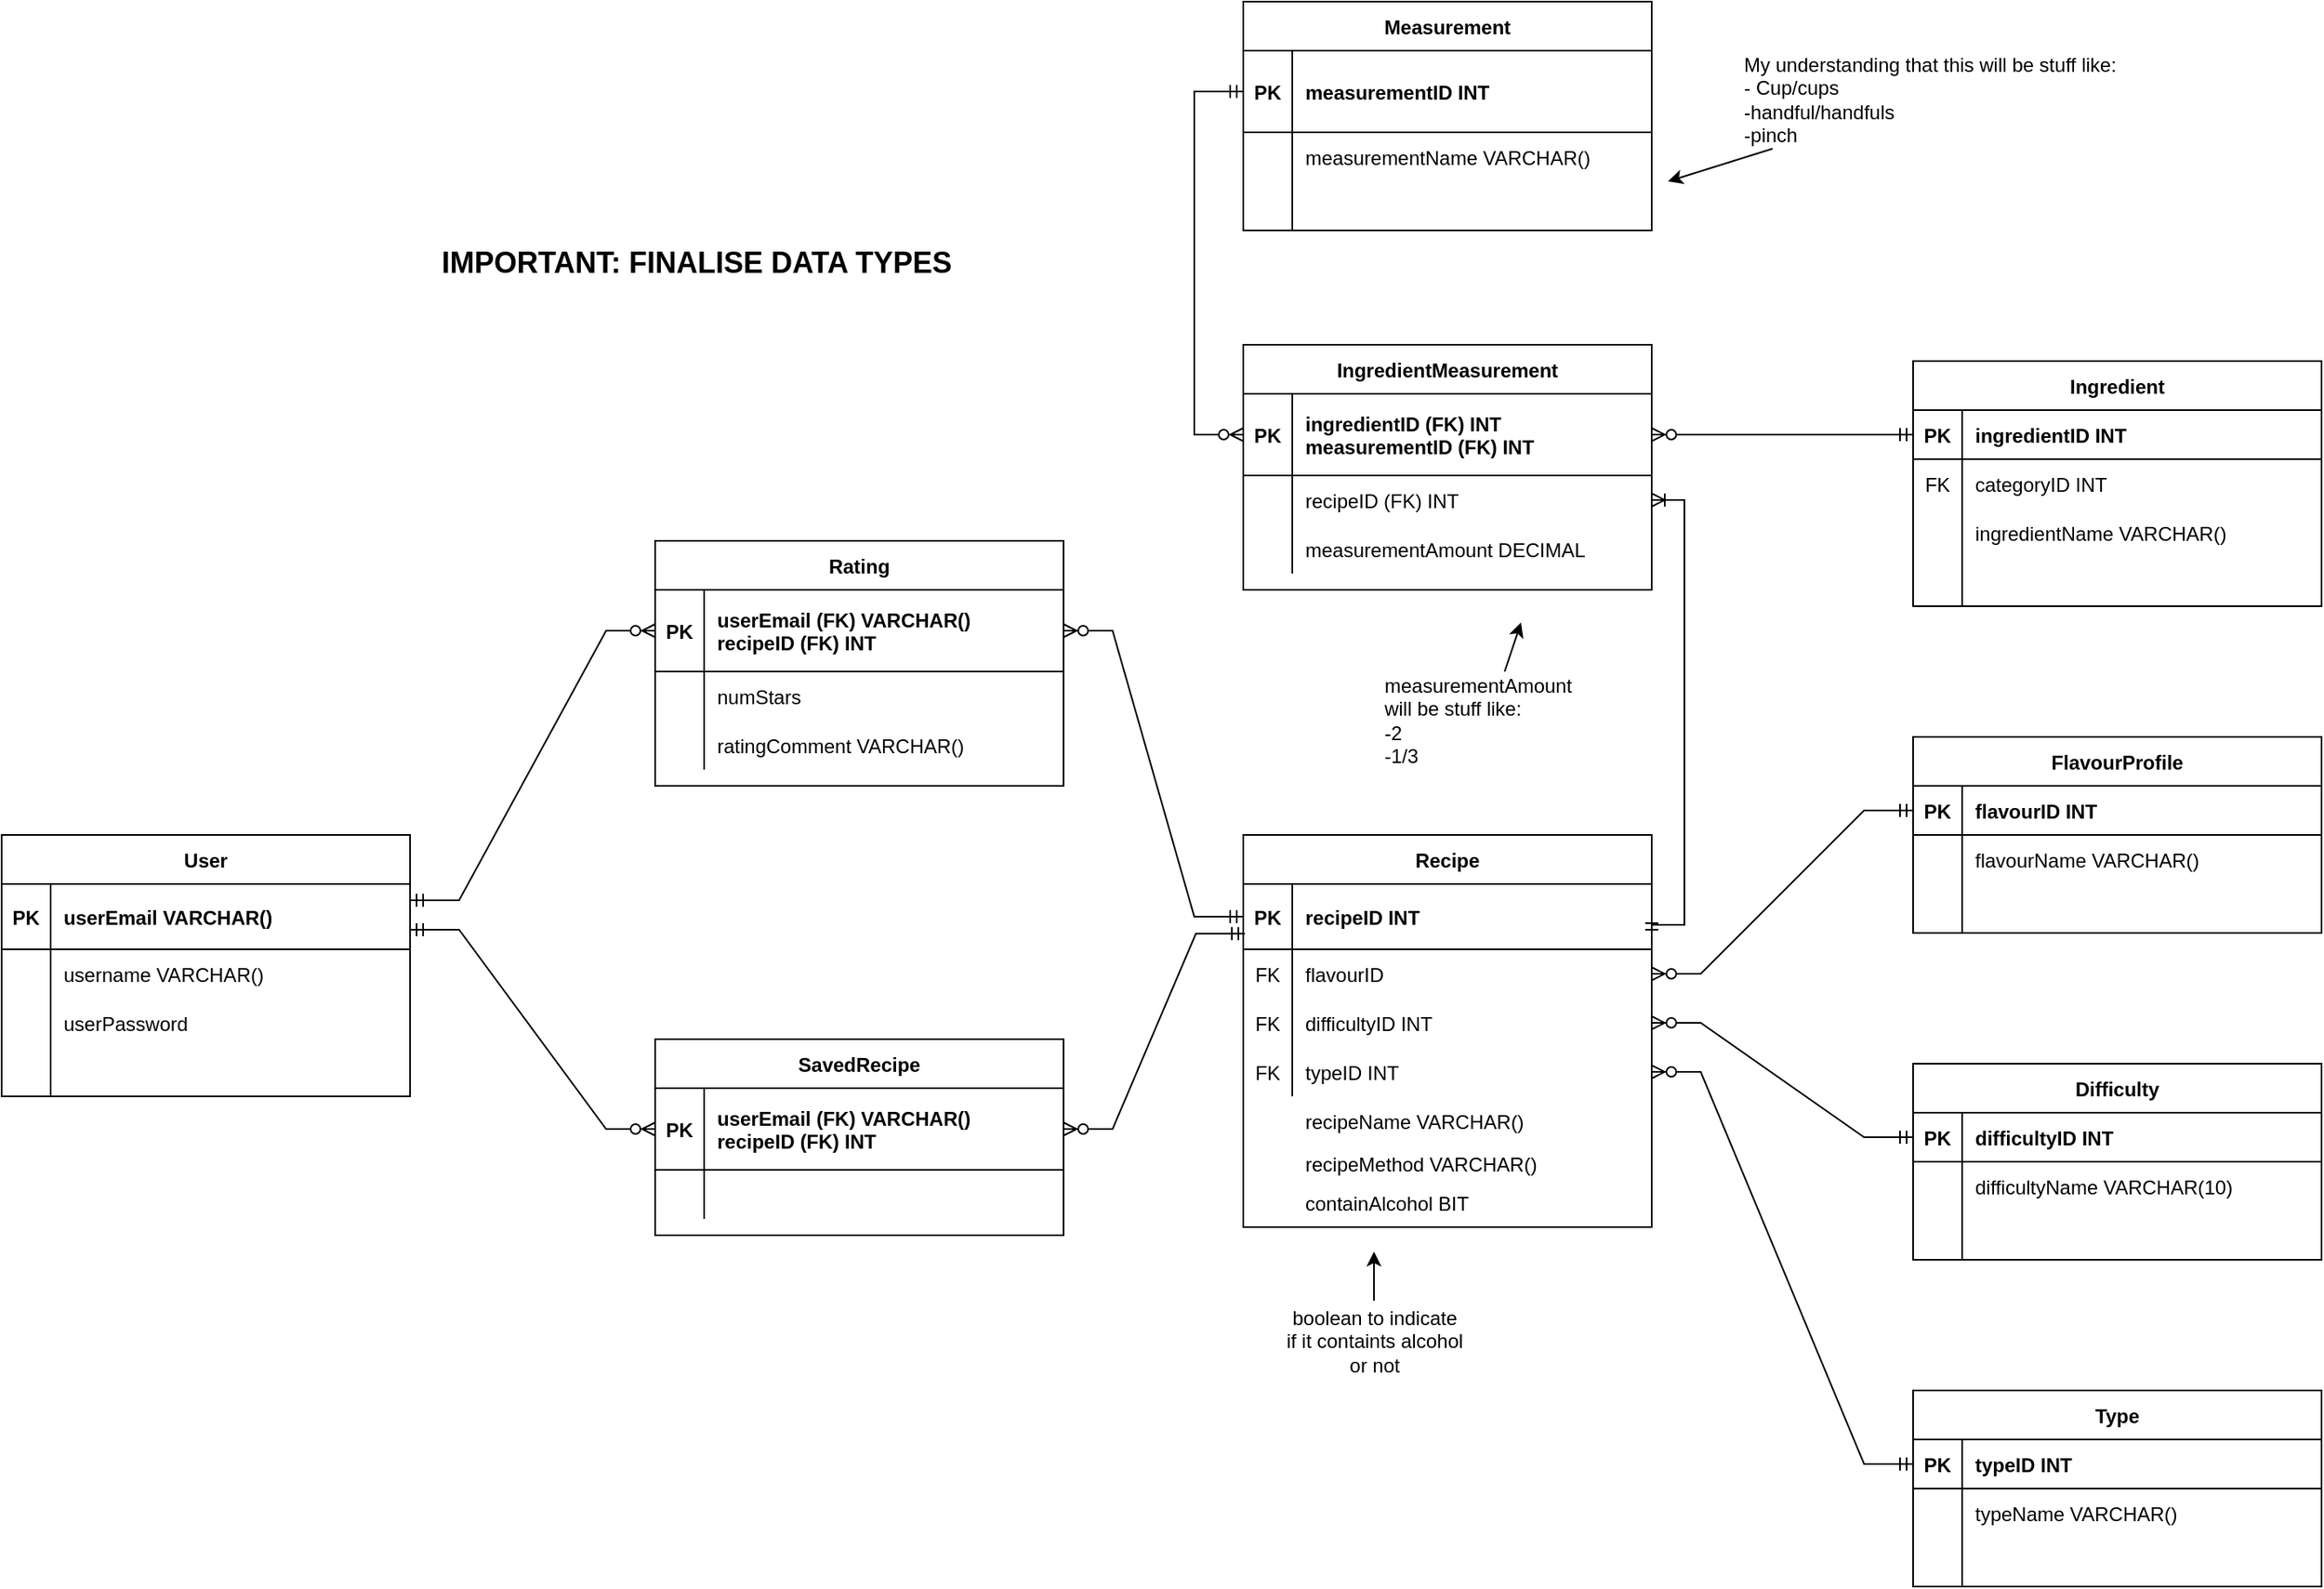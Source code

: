 <mxfile version="17.4.0" type="device"><diagram id="R2lEEEUBdFMjLlhIrx00" name="Page-1"><mxGraphModel dx="3362" dy="1862" grid="1" gridSize="10" guides="1" tooltips="1" connect="1" arrows="1" fold="1" page="1" pageScale="1" pageWidth="850" pageHeight="1100" math="0" shadow="0" extFonts="Permanent Marker^https://fonts.googleapis.com/css?family=Permanent+Marker"><root><mxCell id="0"/><mxCell id="1" parent="0"/><mxCell id="C-vyLk0tnHw3VtMMgP7b-13" value="Measurement" style="shape=table;startSize=30;container=1;collapsible=1;childLayout=tableLayout;fixedRows=1;rowLines=0;fontStyle=1;align=center;resizeLast=1;" parent="1" vertex="1"><mxGeometry x="-290" y="-490" width="250" height="140" as="geometry"/></mxCell><mxCell id="C-vyLk0tnHw3VtMMgP7b-14" value="" style="shape=partialRectangle;collapsible=0;dropTarget=0;pointerEvents=0;fillColor=none;points=[[0,0.5],[1,0.5]];portConstraint=eastwest;top=0;left=0;right=0;bottom=1;" parent="C-vyLk0tnHw3VtMMgP7b-13" vertex="1"><mxGeometry y="30" width="250" height="50" as="geometry"/></mxCell><mxCell id="C-vyLk0tnHw3VtMMgP7b-15" value="PK" style="shape=partialRectangle;overflow=hidden;connectable=0;fillColor=none;top=0;left=0;bottom=0;right=0;fontStyle=1;" parent="C-vyLk0tnHw3VtMMgP7b-14" vertex="1"><mxGeometry width="30" height="50" as="geometry"><mxRectangle width="30" height="50" as="alternateBounds"/></mxGeometry></mxCell><mxCell id="C-vyLk0tnHw3VtMMgP7b-16" value="measurementID INT" style="shape=partialRectangle;overflow=hidden;connectable=0;fillColor=none;top=0;left=0;bottom=0;right=0;align=left;spacingLeft=6;fontStyle=1;" parent="C-vyLk0tnHw3VtMMgP7b-14" vertex="1"><mxGeometry x="30" width="220" height="50" as="geometry"><mxRectangle width="220" height="50" as="alternateBounds"/></mxGeometry></mxCell><mxCell id="C-vyLk0tnHw3VtMMgP7b-17" value="" style="shape=partialRectangle;collapsible=0;dropTarget=0;pointerEvents=0;fillColor=none;points=[[0,0.5],[1,0.5]];portConstraint=eastwest;top=0;left=0;right=0;bottom=0;" parent="C-vyLk0tnHw3VtMMgP7b-13" vertex="1"><mxGeometry y="80" width="250" height="30" as="geometry"/></mxCell><mxCell id="C-vyLk0tnHw3VtMMgP7b-18" value="" style="shape=partialRectangle;overflow=hidden;connectable=0;fillColor=none;top=0;left=0;bottom=0;right=0;" parent="C-vyLk0tnHw3VtMMgP7b-17" vertex="1"><mxGeometry width="30" height="30" as="geometry"><mxRectangle width="30" height="30" as="alternateBounds"/></mxGeometry></mxCell><mxCell id="C-vyLk0tnHw3VtMMgP7b-19" value="measurementName VARCHAR()" style="shape=partialRectangle;overflow=hidden;connectable=0;fillColor=none;top=0;left=0;bottom=0;right=0;align=left;spacingLeft=6;" parent="C-vyLk0tnHw3VtMMgP7b-17" vertex="1"><mxGeometry x="30" width="220" height="30" as="geometry"><mxRectangle width="220" height="30" as="alternateBounds"/></mxGeometry></mxCell><mxCell id="C-vyLk0tnHw3VtMMgP7b-20" value="" style="shape=partialRectangle;collapsible=0;dropTarget=0;pointerEvents=0;fillColor=none;points=[[0,0.5],[1,0.5]];portConstraint=eastwest;top=0;left=0;right=0;bottom=0;" parent="C-vyLk0tnHw3VtMMgP7b-13" vertex="1"><mxGeometry y="110" width="250" height="30" as="geometry"/></mxCell><mxCell id="C-vyLk0tnHw3VtMMgP7b-21" value="" style="shape=partialRectangle;overflow=hidden;connectable=0;fillColor=none;top=0;left=0;bottom=0;right=0;" parent="C-vyLk0tnHw3VtMMgP7b-20" vertex="1"><mxGeometry width="30" height="30" as="geometry"><mxRectangle width="30" height="30" as="alternateBounds"/></mxGeometry></mxCell><mxCell id="C-vyLk0tnHw3VtMMgP7b-22" value="" style="shape=partialRectangle;overflow=hidden;connectable=0;fillColor=none;top=0;left=0;bottom=0;right=0;align=left;spacingLeft=6;" parent="C-vyLk0tnHw3VtMMgP7b-20" vertex="1"><mxGeometry x="30" width="220" height="30" as="geometry"><mxRectangle width="220" height="30" as="alternateBounds"/></mxGeometry></mxCell><mxCell id="M-uLG-tRZs6pKhK2Irra-61" value="Recipe" style="shape=table;startSize=30;container=1;collapsible=1;childLayout=tableLayout;fixedRows=1;rowLines=0;fontStyle=1;align=center;resizeLast=1;" parent="1" vertex="1"><mxGeometry x="-290" y="20" width="250" height="240" as="geometry"/></mxCell><mxCell id="M-uLG-tRZs6pKhK2Irra-62" value="" style="shape=partialRectangle;collapsible=0;dropTarget=0;pointerEvents=0;fillColor=none;points=[[0,0.5],[1,0.5]];portConstraint=eastwest;top=0;left=0;right=0;bottom=1;" parent="M-uLG-tRZs6pKhK2Irra-61" vertex="1"><mxGeometry y="30" width="250" height="40" as="geometry"/></mxCell><mxCell id="M-uLG-tRZs6pKhK2Irra-63" value="PK" style="shape=partialRectangle;overflow=hidden;connectable=0;fillColor=none;top=0;left=0;bottom=0;right=0;fontStyle=1;" parent="M-uLG-tRZs6pKhK2Irra-62" vertex="1"><mxGeometry width="30" height="40" as="geometry"><mxRectangle width="30" height="40" as="alternateBounds"/></mxGeometry></mxCell><mxCell id="M-uLG-tRZs6pKhK2Irra-64" value="recipeID INT" style="shape=partialRectangle;overflow=hidden;connectable=0;fillColor=none;top=0;left=0;bottom=0;right=0;align=left;spacingLeft=6;fontStyle=1;" parent="M-uLG-tRZs6pKhK2Irra-62" vertex="1"><mxGeometry x="30" width="220" height="40" as="geometry"><mxRectangle width="220" height="40" as="alternateBounds"/></mxGeometry></mxCell><mxCell id="M-uLG-tRZs6pKhK2Irra-65" value="" style="shape=partialRectangle;collapsible=0;dropTarget=0;pointerEvents=0;fillColor=none;points=[[0,0.5],[1,0.5]];portConstraint=eastwest;top=0;left=0;right=0;bottom=0;" parent="M-uLG-tRZs6pKhK2Irra-61" vertex="1"><mxGeometry y="70" width="250" height="30" as="geometry"/></mxCell><mxCell id="M-uLG-tRZs6pKhK2Irra-66" value="FK" style="shape=partialRectangle;overflow=hidden;connectable=0;fillColor=none;top=0;left=0;bottom=0;right=0;" parent="M-uLG-tRZs6pKhK2Irra-65" vertex="1"><mxGeometry width="30" height="30" as="geometry"><mxRectangle width="30" height="30" as="alternateBounds"/></mxGeometry></mxCell><mxCell id="M-uLG-tRZs6pKhK2Irra-67" value="flavourID" style="shape=partialRectangle;overflow=hidden;connectable=0;fillColor=none;top=0;left=0;bottom=0;right=0;align=left;spacingLeft=6;" parent="M-uLG-tRZs6pKhK2Irra-65" vertex="1"><mxGeometry x="30" width="220" height="30" as="geometry"><mxRectangle width="220" height="30" as="alternateBounds"/></mxGeometry></mxCell><mxCell id="M-uLG-tRZs6pKhK2Irra-68" value="" style="shape=partialRectangle;collapsible=0;dropTarget=0;pointerEvents=0;fillColor=none;points=[[0,0.5],[1,0.5]];portConstraint=eastwest;top=0;left=0;right=0;bottom=0;" parent="M-uLG-tRZs6pKhK2Irra-61" vertex="1"><mxGeometry y="100" width="250" height="30" as="geometry"/></mxCell><mxCell id="M-uLG-tRZs6pKhK2Irra-69" value="FK" style="shape=partialRectangle;overflow=hidden;connectable=0;fillColor=none;top=0;left=0;bottom=0;right=0;" parent="M-uLG-tRZs6pKhK2Irra-68" vertex="1"><mxGeometry width="30" height="30" as="geometry"><mxRectangle width="30" height="30" as="alternateBounds"/></mxGeometry></mxCell><mxCell id="M-uLG-tRZs6pKhK2Irra-70" value="difficultyID INT" style="shape=partialRectangle;overflow=hidden;connectable=0;fillColor=none;top=0;left=0;bottom=0;right=0;align=left;spacingLeft=6;" parent="M-uLG-tRZs6pKhK2Irra-68" vertex="1"><mxGeometry x="30" width="220" height="30" as="geometry"><mxRectangle width="220" height="30" as="alternateBounds"/></mxGeometry></mxCell><mxCell id="fUrrX4mAZQ-xG1FtMQyd-1" value="" style="shape=partialRectangle;collapsible=0;dropTarget=0;pointerEvents=0;fillColor=none;points=[[0,0.5],[1,0.5]];portConstraint=eastwest;top=0;left=0;right=0;bottom=0;" parent="M-uLG-tRZs6pKhK2Irra-61" vertex="1"><mxGeometry y="130" width="250" height="30" as="geometry"/></mxCell><mxCell id="fUrrX4mAZQ-xG1FtMQyd-2" value="FK" style="shape=partialRectangle;overflow=hidden;connectable=0;fillColor=none;top=0;left=0;bottom=0;right=0;" parent="fUrrX4mAZQ-xG1FtMQyd-1" vertex="1"><mxGeometry width="30" height="30" as="geometry"><mxRectangle width="30" height="30" as="alternateBounds"/></mxGeometry></mxCell><mxCell id="fUrrX4mAZQ-xG1FtMQyd-3" value="typeID INT" style="shape=partialRectangle;overflow=hidden;connectable=0;fillColor=none;top=0;left=0;bottom=0;right=0;align=left;spacingLeft=6;" parent="fUrrX4mAZQ-xG1FtMQyd-1" vertex="1"><mxGeometry x="30" width="220" height="30" as="geometry"><mxRectangle width="220" height="30" as="alternateBounds"/></mxGeometry></mxCell><mxCell id="M-uLG-tRZs6pKhK2Irra-74" value="IngredientMeasurement" style="shape=table;startSize=30;container=1;collapsible=1;childLayout=tableLayout;fixedRows=1;rowLines=0;fontStyle=1;align=center;resizeLast=1;" parent="1" vertex="1"><mxGeometry x="-290" y="-280" width="250" height="150" as="geometry"/></mxCell><mxCell id="M-uLG-tRZs6pKhK2Irra-75" value="" style="shape=partialRectangle;collapsible=0;dropTarget=0;pointerEvents=0;fillColor=none;points=[[0,0.5],[1,0.5]];portConstraint=eastwest;top=0;left=0;right=0;bottom=1;" parent="M-uLG-tRZs6pKhK2Irra-74" vertex="1"><mxGeometry y="30" width="250" height="50" as="geometry"/></mxCell><mxCell id="M-uLG-tRZs6pKhK2Irra-76" value="PK" style="shape=partialRectangle;overflow=hidden;connectable=0;fillColor=none;top=0;left=0;bottom=0;right=0;fontStyle=1;" parent="M-uLG-tRZs6pKhK2Irra-75" vertex="1"><mxGeometry width="30" height="50" as="geometry"><mxRectangle width="30" height="50" as="alternateBounds"/></mxGeometry></mxCell><mxCell id="M-uLG-tRZs6pKhK2Irra-77" value="ingredientID (FK) INT&#10;measurementID (FK) INT" style="shape=partialRectangle;overflow=hidden;connectable=0;fillColor=none;top=0;left=0;bottom=0;right=0;align=left;spacingLeft=6;fontStyle=1;" parent="M-uLG-tRZs6pKhK2Irra-75" vertex="1"><mxGeometry x="30" width="220" height="50" as="geometry"><mxRectangle width="220" height="50" as="alternateBounds"/></mxGeometry></mxCell><mxCell id="M-uLG-tRZs6pKhK2Irra-78" value="" style="shape=partialRectangle;collapsible=0;dropTarget=0;pointerEvents=0;fillColor=none;points=[[0,0.5],[1,0.5]];portConstraint=eastwest;top=0;left=0;right=0;bottom=0;" parent="M-uLG-tRZs6pKhK2Irra-74" vertex="1"><mxGeometry y="80" width="250" height="30" as="geometry"/></mxCell><mxCell id="M-uLG-tRZs6pKhK2Irra-79" value="" style="shape=partialRectangle;overflow=hidden;connectable=0;fillColor=none;top=0;left=0;bottom=0;right=0;" parent="M-uLG-tRZs6pKhK2Irra-78" vertex="1"><mxGeometry width="30" height="30" as="geometry"><mxRectangle width="30" height="30" as="alternateBounds"/></mxGeometry></mxCell><mxCell id="M-uLG-tRZs6pKhK2Irra-80" value="recipeID (FK) INT" style="shape=partialRectangle;overflow=hidden;connectable=0;fillColor=none;top=0;left=0;bottom=0;right=0;align=left;spacingLeft=6;" parent="M-uLG-tRZs6pKhK2Irra-78" vertex="1"><mxGeometry x="30" width="220" height="30" as="geometry"><mxRectangle width="220" height="30" as="alternateBounds"/></mxGeometry></mxCell><mxCell id="M-uLG-tRZs6pKhK2Irra-83" value="" style="shape=partialRectangle;collapsible=0;dropTarget=0;pointerEvents=0;fillColor=none;points=[[0,0.5],[1,0.5]];portConstraint=eastwest;top=0;left=0;right=0;bottom=0;" parent="M-uLG-tRZs6pKhK2Irra-74" vertex="1"><mxGeometry y="110" width="250" height="30" as="geometry"/></mxCell><mxCell id="M-uLG-tRZs6pKhK2Irra-84" value="" style="shape=partialRectangle;overflow=hidden;connectable=0;fillColor=none;top=0;left=0;bottom=0;right=0;" parent="M-uLG-tRZs6pKhK2Irra-83" vertex="1"><mxGeometry width="30" height="30" as="geometry"><mxRectangle width="30" height="30" as="alternateBounds"/></mxGeometry></mxCell><mxCell id="M-uLG-tRZs6pKhK2Irra-85" value="measurementAmount DECIMAL" style="shape=partialRectangle;overflow=hidden;connectable=0;fillColor=none;top=0;left=0;bottom=0;right=0;align=left;spacingLeft=6;" parent="M-uLG-tRZs6pKhK2Irra-83" vertex="1"><mxGeometry x="30" width="220" height="30" as="geometry"><mxRectangle width="220" height="30" as="alternateBounds"/></mxGeometry></mxCell><mxCell id="M-uLG-tRZs6pKhK2Irra-103" value="Ingredient" style="shape=table;startSize=30;container=1;collapsible=1;childLayout=tableLayout;fixedRows=1;rowLines=0;fontStyle=1;align=center;resizeLast=1;" parent="1" vertex="1"><mxGeometry x="120" y="-270" width="250" height="150" as="geometry"/></mxCell><mxCell id="M-uLG-tRZs6pKhK2Irra-104" value="" style="shape=partialRectangle;collapsible=0;dropTarget=0;pointerEvents=0;fillColor=none;points=[[0,0.5],[1,0.5]];portConstraint=eastwest;top=0;left=0;right=0;bottom=1;" parent="M-uLG-tRZs6pKhK2Irra-103" vertex="1"><mxGeometry y="30" width="250" height="30" as="geometry"/></mxCell><mxCell id="M-uLG-tRZs6pKhK2Irra-105" value="PK" style="shape=partialRectangle;overflow=hidden;connectable=0;fillColor=none;top=0;left=0;bottom=0;right=0;fontStyle=1;" parent="M-uLG-tRZs6pKhK2Irra-104" vertex="1"><mxGeometry width="30" height="30" as="geometry"><mxRectangle width="30" height="30" as="alternateBounds"/></mxGeometry></mxCell><mxCell id="M-uLG-tRZs6pKhK2Irra-106" value="ingredientID INT" style="shape=partialRectangle;overflow=hidden;connectable=0;fillColor=none;top=0;left=0;bottom=0;right=0;align=left;spacingLeft=6;fontStyle=1;" parent="M-uLG-tRZs6pKhK2Irra-104" vertex="1"><mxGeometry x="30" width="220" height="30" as="geometry"><mxRectangle width="220" height="30" as="alternateBounds"/></mxGeometry></mxCell><mxCell id="M-uLG-tRZs6pKhK2Irra-146" value="" style="shape=partialRectangle;collapsible=0;dropTarget=0;pointerEvents=0;fillColor=none;points=[[0,0.5],[1,0.5]];portConstraint=eastwest;top=0;left=0;right=0;bottom=0;" parent="M-uLG-tRZs6pKhK2Irra-103" vertex="1"><mxGeometry y="60" width="250" height="30" as="geometry"/></mxCell><mxCell id="M-uLG-tRZs6pKhK2Irra-147" value="FK" style="shape=partialRectangle;overflow=hidden;connectable=0;fillColor=none;top=0;left=0;bottom=0;right=0;" parent="M-uLG-tRZs6pKhK2Irra-146" vertex="1"><mxGeometry width="30" height="30" as="geometry"><mxRectangle width="30" height="30" as="alternateBounds"/></mxGeometry></mxCell><mxCell id="M-uLG-tRZs6pKhK2Irra-148" value="categoryID INT" style="shape=partialRectangle;overflow=hidden;connectable=0;fillColor=none;top=0;left=0;bottom=0;right=0;align=left;spacingLeft=6;" parent="M-uLG-tRZs6pKhK2Irra-146" vertex="1"><mxGeometry x="30" width="220" height="30" as="geometry"><mxRectangle width="220" height="30" as="alternateBounds"/></mxGeometry></mxCell><mxCell id="M-uLG-tRZs6pKhK2Irra-110" value="" style="shape=partialRectangle;collapsible=0;dropTarget=0;pointerEvents=0;fillColor=none;points=[[0,0.5],[1,0.5]];portConstraint=eastwest;top=0;left=0;right=0;bottom=0;" parent="M-uLG-tRZs6pKhK2Irra-103" vertex="1"><mxGeometry y="90" width="250" height="30" as="geometry"/></mxCell><mxCell id="M-uLG-tRZs6pKhK2Irra-111" value="" style="shape=partialRectangle;overflow=hidden;connectable=0;fillColor=none;top=0;left=0;bottom=0;right=0;" parent="M-uLG-tRZs6pKhK2Irra-110" vertex="1"><mxGeometry width="30" height="30" as="geometry"><mxRectangle width="30" height="30" as="alternateBounds"/></mxGeometry></mxCell><mxCell id="M-uLG-tRZs6pKhK2Irra-112" value="ingredientName VARCHAR()" style="shape=partialRectangle;overflow=hidden;connectable=0;fillColor=none;top=0;left=0;bottom=0;right=0;align=left;spacingLeft=6;" parent="M-uLG-tRZs6pKhK2Irra-110" vertex="1"><mxGeometry x="30" width="220" height="30" as="geometry"><mxRectangle width="220" height="30" as="alternateBounds"/></mxGeometry></mxCell><mxCell id="M-uLG-tRZs6pKhK2Irra-113" value="" style="shape=partialRectangle;collapsible=0;dropTarget=0;pointerEvents=0;fillColor=none;points=[[0,0.5],[1,0.5]];portConstraint=eastwest;top=0;left=0;right=0;bottom=0;" parent="M-uLG-tRZs6pKhK2Irra-103" vertex="1"><mxGeometry y="120" width="250" height="30" as="geometry"/></mxCell><mxCell id="M-uLG-tRZs6pKhK2Irra-114" value="" style="shape=partialRectangle;overflow=hidden;connectable=0;fillColor=none;top=0;left=0;bottom=0;right=0;" parent="M-uLG-tRZs6pKhK2Irra-113" vertex="1"><mxGeometry width="30" height="30" as="geometry"><mxRectangle width="30" height="30" as="alternateBounds"/></mxGeometry></mxCell><mxCell id="M-uLG-tRZs6pKhK2Irra-115" value="" style="shape=partialRectangle;overflow=hidden;connectable=0;fillColor=none;top=0;left=0;bottom=0;right=0;align=left;spacingLeft=6;" parent="M-uLG-tRZs6pKhK2Irra-113" vertex="1"><mxGeometry x="30" width="220" height="30" as="geometry"><mxRectangle width="220" height="30" as="alternateBounds"/></mxGeometry></mxCell><mxCell id="ol3NqKrwOJaHJG28tOOT-1" value="" style="edgeStyle=orthogonalEdgeStyle;fontSize=12;html=1;endArrow=ERoneToMany;startArrow=ERmandOne;rounded=0;exitX=1;exitY=0.5;exitDx=0;exitDy=0;entryX=1;entryY=0.5;entryDx=0;entryDy=0;" parent="1" source="M-uLG-tRZs6pKhK2Irra-62" target="M-uLG-tRZs6pKhK2Irra-78" edge="1"><mxGeometry width="100" height="100" relative="1" as="geometry"><mxPoint x="-210" y="20" as="sourcePoint"/><mxPoint x="-110" y="-80" as="targetPoint"/><Array as="points"><mxPoint x="-20" y="75"/><mxPoint x="-20" y="-185"/></Array></mxGeometry></mxCell><mxCell id="ol3NqKrwOJaHJG28tOOT-2" value="" style="edgeStyle=entityRelationEdgeStyle;fontSize=12;html=1;endArrow=ERzeroToMany;startArrow=ERmandOne;rounded=0;exitX=0;exitY=0.5;exitDx=0;exitDy=0;entryX=1;entryY=0.5;entryDx=0;entryDy=0;" parent="1" source="M-uLG-tRZs6pKhK2Irra-104" target="M-uLG-tRZs6pKhK2Irra-75" edge="1"><mxGeometry width="100" height="100" relative="1" as="geometry"><mxPoint x="-210" y="20" as="sourcePoint"/><mxPoint x="-110" y="-80" as="targetPoint"/></mxGeometry></mxCell><mxCell id="ol3NqKrwOJaHJG28tOOT-4" value="" style="fontSize=12;html=1;endArrow=ERzeroToMany;startArrow=ERmandOne;rounded=0;exitX=0;exitY=0.5;exitDx=0;exitDy=0;entryX=0;entryY=0.5;entryDx=0;entryDy=0;edgeStyle=orthogonalEdgeStyle;" parent="1" source="C-vyLk0tnHw3VtMMgP7b-14" target="M-uLG-tRZs6pKhK2Irra-75" edge="1"><mxGeometry width="100" height="100" relative="1" as="geometry"><mxPoint x="140" y="-155" as="sourcePoint"/><mxPoint x="-20" y="-156" as="targetPoint"/><Array as="points"><mxPoint x="-320" y="-435"/><mxPoint x="-320" y="-225"/></Array></mxGeometry></mxCell><mxCell id="ol3NqKrwOJaHJG28tOOT-6" value="" style="edgeStyle=none;rounded=0;orthogonalLoop=1;jettySize=auto;html=1;" parent="1" source="ol3NqKrwOJaHJG28tOOT-5" edge="1"><mxGeometry relative="1" as="geometry"><mxPoint x="-30" y="-380" as="targetPoint"/></mxGeometry></mxCell><mxCell id="ol3NqKrwOJaHJG28tOOT-5" value="&lt;div style=&quot;text-align: left&quot;&gt;&lt;span&gt;My understanding that this will be stuff like:&lt;/span&gt;&lt;/div&gt;&lt;div style=&quot;text-align: left&quot;&gt;&lt;span&gt;- Cup/cups&lt;/span&gt;&lt;/div&gt;&lt;div style=&quot;text-align: left&quot;&gt;&lt;span&gt;-handful/handfuls&lt;/span&gt;&lt;/div&gt;&lt;div style=&quot;text-align: left&quot;&gt;&lt;span&gt;-pinch&lt;/span&gt;&lt;/div&gt;" style="text;html=1;align=center;verticalAlign=middle;resizable=0;points=[];autosize=1;strokeColor=none;fillColor=none;" parent="1" vertex="1"><mxGeometry x="10" y="-460" width="240" height="60" as="geometry"/></mxCell><mxCell id="ol3NqKrwOJaHJG28tOOT-8" value="" style="edgeStyle=none;rounded=0;orthogonalLoop=1;jettySize=auto;html=1;" parent="1" edge="1"><mxGeometry relative="1" as="geometry"><mxPoint x="-120" y="-110" as="targetPoint"/><mxPoint x="-130" y="-80" as="sourcePoint"/></mxGeometry></mxCell><mxCell id="ol3NqKrwOJaHJG28tOOT-7" value="&lt;div style=&quot;text-align: left&quot;&gt;&lt;span&gt;measurementAmount&amp;nbsp;&lt;/span&gt;&lt;/div&gt;&lt;div style=&quot;text-align: left&quot;&gt;&lt;span&gt;will be stuff like:&lt;/span&gt;&lt;/div&gt;&lt;div style=&quot;text-align: left&quot;&gt;&lt;span&gt;-2&lt;/span&gt;&lt;/div&gt;&lt;div style=&quot;text-align: left&quot;&gt;&lt;span&gt;-1/3&lt;/span&gt;&lt;/div&gt;" style="text;html=1;align=center;verticalAlign=middle;resizable=0;points=[];autosize=1;strokeColor=none;fillColor=none;" parent="1" vertex="1"><mxGeometry x="-210" y="-80" width="130" height="60" as="geometry"/></mxCell><mxCell id="ol3NqKrwOJaHJG28tOOT-13" value="&lt;b&gt;&lt;font style=&quot;font-size: 18px&quot;&gt;IMPORTANT: FINALISE DATA TYPES&lt;/font&gt;&lt;/b&gt;" style="text;html=1;align=center;verticalAlign=middle;resizable=0;points=[];autosize=1;strokeColor=none;fillColor=none;" parent="1" vertex="1"><mxGeometry x="-790" y="-340" width="330" height="20" as="geometry"/></mxCell><mxCell id="rBbLAadMYYlc0e-Z_680-1" value="" style="shape=partialRectangle;collapsible=0;dropTarget=0;pointerEvents=0;fillColor=none;points=[[0,0.5],[1,0.5]];portConstraint=eastwest;top=0;left=0;right=0;bottom=0;" parent="1" vertex="1"><mxGeometry x="-290" y="206" width="250" height="30" as="geometry"/></mxCell><mxCell id="rBbLAadMYYlc0e-Z_680-2" value="" style="shape=partialRectangle;overflow=hidden;connectable=0;fillColor=none;top=0;left=0;bottom=0;right=0;" parent="rBbLAadMYYlc0e-Z_680-1" vertex="1"><mxGeometry width="30" height="30" as="geometry"><mxRectangle width="30" height="30" as="alternateBounds"/></mxGeometry></mxCell><mxCell id="rBbLAadMYYlc0e-Z_680-3" value="recipeMethod VARCHAR()" style="shape=partialRectangle;overflow=hidden;connectable=0;fillColor=none;top=0;left=0;bottom=0;right=0;align=left;spacingLeft=6;" parent="rBbLAadMYYlc0e-Z_680-1" vertex="1"><mxGeometry x="30" width="220" height="30" as="geometry"><mxRectangle width="220" height="30" as="alternateBounds"/></mxGeometry></mxCell><mxCell id="rBbLAadMYYlc0e-Z_680-4" value="" style="shape=partialRectangle;collapsible=0;dropTarget=0;pointerEvents=0;fillColor=none;points=[[0,0.5],[1,0.5]];portConstraint=eastwest;top=0;left=0;right=0;bottom=0;" parent="1" vertex="1"><mxGeometry x="-290" y="180" width="250" height="30" as="geometry"/></mxCell><mxCell id="rBbLAadMYYlc0e-Z_680-5" value="" style="shape=partialRectangle;overflow=hidden;connectable=0;fillColor=none;top=0;left=0;bottom=0;right=0;" parent="rBbLAadMYYlc0e-Z_680-4" vertex="1"><mxGeometry width="30" height="30" as="geometry"><mxRectangle width="30" height="30" as="alternateBounds"/></mxGeometry></mxCell><mxCell id="rBbLAadMYYlc0e-Z_680-6" value="recipeName VARCHAR()" style="shape=partialRectangle;overflow=hidden;connectable=0;fillColor=none;top=0;left=0;bottom=0;right=0;align=left;spacingLeft=6;" parent="rBbLAadMYYlc0e-Z_680-4" vertex="1"><mxGeometry x="30" width="220" height="30" as="geometry"><mxRectangle width="220" height="30" as="alternateBounds"/></mxGeometry></mxCell><mxCell id="rBbLAadMYYlc0e-Z_680-7" value="" style="shape=partialRectangle;collapsible=0;dropTarget=0;pointerEvents=0;fillColor=none;points=[[0,0.5],[1,0.5]];portConstraint=eastwest;top=0;left=0;right=0;bottom=0;" parent="1" vertex="1"><mxGeometry x="-290" y="230" width="250" height="30" as="geometry"/></mxCell><mxCell id="rBbLAadMYYlc0e-Z_680-8" value="" style="shape=partialRectangle;overflow=hidden;connectable=0;fillColor=none;top=0;left=0;bottom=0;right=0;" parent="rBbLAadMYYlc0e-Z_680-7" vertex="1"><mxGeometry width="30" height="30" as="geometry"><mxRectangle width="30" height="30" as="alternateBounds"/></mxGeometry></mxCell><mxCell id="rBbLAadMYYlc0e-Z_680-9" value="containAlcohol BIT" style="shape=partialRectangle;overflow=hidden;connectable=0;fillColor=none;top=0;left=0;bottom=0;right=0;align=left;spacingLeft=6;" parent="rBbLAadMYYlc0e-Z_680-7" vertex="1"><mxGeometry x="30" width="220" height="30" as="geometry"><mxRectangle width="220" height="30" as="alternateBounds"/></mxGeometry></mxCell><mxCell id="rBbLAadMYYlc0e-Z_680-23" value="FlavourProfile" style="shape=table;startSize=30;container=1;collapsible=1;childLayout=tableLayout;fixedRows=1;rowLines=0;fontStyle=1;align=center;resizeLast=1;" parent="1" vertex="1"><mxGeometry x="120" y="-40" width="250" height="120" as="geometry"/></mxCell><mxCell id="rBbLAadMYYlc0e-Z_680-24" value="" style="shape=partialRectangle;collapsible=0;dropTarget=0;pointerEvents=0;fillColor=none;points=[[0,0.5],[1,0.5]];portConstraint=eastwest;top=0;left=0;right=0;bottom=1;" parent="rBbLAadMYYlc0e-Z_680-23" vertex="1"><mxGeometry y="30" width="250" height="30" as="geometry"/></mxCell><mxCell id="rBbLAadMYYlc0e-Z_680-25" value="PK" style="shape=partialRectangle;overflow=hidden;connectable=0;fillColor=none;top=0;left=0;bottom=0;right=0;fontStyle=1;" parent="rBbLAadMYYlc0e-Z_680-24" vertex="1"><mxGeometry width="30" height="30" as="geometry"><mxRectangle width="30" height="30" as="alternateBounds"/></mxGeometry></mxCell><mxCell id="rBbLAadMYYlc0e-Z_680-26" value="flavourID INT" style="shape=partialRectangle;overflow=hidden;connectable=0;fillColor=none;top=0;left=0;bottom=0;right=0;align=left;spacingLeft=6;fontStyle=1;" parent="rBbLAadMYYlc0e-Z_680-24" vertex="1"><mxGeometry x="30" width="220" height="30" as="geometry"><mxRectangle width="220" height="30" as="alternateBounds"/></mxGeometry></mxCell><mxCell id="rBbLAadMYYlc0e-Z_680-27" value="" style="shape=partialRectangle;collapsible=0;dropTarget=0;pointerEvents=0;fillColor=none;points=[[0,0.5],[1,0.5]];portConstraint=eastwest;top=0;left=0;right=0;bottom=0;" parent="rBbLAadMYYlc0e-Z_680-23" vertex="1"><mxGeometry y="60" width="250" height="30" as="geometry"/></mxCell><mxCell id="rBbLAadMYYlc0e-Z_680-28" value="" style="shape=partialRectangle;overflow=hidden;connectable=0;fillColor=none;top=0;left=0;bottom=0;right=0;" parent="rBbLAadMYYlc0e-Z_680-27" vertex="1"><mxGeometry width="30" height="30" as="geometry"><mxRectangle width="30" height="30" as="alternateBounds"/></mxGeometry></mxCell><mxCell id="rBbLAadMYYlc0e-Z_680-29" value="flavourName VARCHAR()" style="shape=partialRectangle;overflow=hidden;connectable=0;fillColor=none;top=0;left=0;bottom=0;right=0;align=left;spacingLeft=6;" parent="rBbLAadMYYlc0e-Z_680-27" vertex="1"><mxGeometry x="30" width="220" height="30" as="geometry"><mxRectangle width="220" height="30" as="alternateBounds"/></mxGeometry></mxCell><mxCell id="rBbLAadMYYlc0e-Z_680-33" value="" style="shape=partialRectangle;collapsible=0;dropTarget=0;pointerEvents=0;fillColor=none;points=[[0,0.5],[1,0.5]];portConstraint=eastwest;top=0;left=0;right=0;bottom=0;" parent="rBbLAadMYYlc0e-Z_680-23" vertex="1"><mxGeometry y="90" width="250" height="30" as="geometry"/></mxCell><mxCell id="rBbLAadMYYlc0e-Z_680-34" value="" style="shape=partialRectangle;overflow=hidden;connectable=0;fillColor=none;top=0;left=0;bottom=0;right=0;" parent="rBbLAadMYYlc0e-Z_680-33" vertex="1"><mxGeometry width="30" height="30" as="geometry"><mxRectangle width="30" height="30" as="alternateBounds"/></mxGeometry></mxCell><mxCell id="rBbLAadMYYlc0e-Z_680-35" value="" style="shape=partialRectangle;overflow=hidden;connectable=0;fillColor=none;top=0;left=0;bottom=0;right=0;align=left;spacingLeft=6;" parent="rBbLAadMYYlc0e-Z_680-33" vertex="1"><mxGeometry x="30" width="220" height="30" as="geometry"><mxRectangle width="220" height="30" as="alternateBounds"/></mxGeometry></mxCell><mxCell id="rBbLAadMYYlc0e-Z_680-36" value="Difficulty" style="shape=table;startSize=30;container=1;collapsible=1;childLayout=tableLayout;fixedRows=1;rowLines=0;fontStyle=1;align=center;resizeLast=1;" parent="1" vertex="1"><mxGeometry x="120" y="160" width="250" height="120" as="geometry"/></mxCell><mxCell id="rBbLAadMYYlc0e-Z_680-37" value="" style="shape=partialRectangle;collapsible=0;dropTarget=0;pointerEvents=0;fillColor=none;points=[[0,0.5],[1,0.5]];portConstraint=eastwest;top=0;left=0;right=0;bottom=1;" parent="rBbLAadMYYlc0e-Z_680-36" vertex="1"><mxGeometry y="30" width="250" height="30" as="geometry"/></mxCell><mxCell id="rBbLAadMYYlc0e-Z_680-38" value="PK" style="shape=partialRectangle;overflow=hidden;connectable=0;fillColor=none;top=0;left=0;bottom=0;right=0;fontStyle=1;" parent="rBbLAadMYYlc0e-Z_680-37" vertex="1"><mxGeometry width="30" height="30" as="geometry"><mxRectangle width="30" height="30" as="alternateBounds"/></mxGeometry></mxCell><mxCell id="rBbLAadMYYlc0e-Z_680-39" value="difficultyID INT" style="shape=partialRectangle;overflow=hidden;connectable=0;fillColor=none;top=0;left=0;bottom=0;right=0;align=left;spacingLeft=6;fontStyle=1;" parent="rBbLAadMYYlc0e-Z_680-37" vertex="1"><mxGeometry x="30" width="220" height="30" as="geometry"><mxRectangle width="220" height="30" as="alternateBounds"/></mxGeometry></mxCell><mxCell id="rBbLAadMYYlc0e-Z_680-40" value="" style="shape=partialRectangle;collapsible=0;dropTarget=0;pointerEvents=0;fillColor=none;points=[[0,0.5],[1,0.5]];portConstraint=eastwest;top=0;left=0;right=0;bottom=0;" parent="rBbLAadMYYlc0e-Z_680-36" vertex="1"><mxGeometry y="60" width="250" height="30" as="geometry"/></mxCell><mxCell id="rBbLAadMYYlc0e-Z_680-41" value="" style="shape=partialRectangle;overflow=hidden;connectable=0;fillColor=none;top=0;left=0;bottom=0;right=0;" parent="rBbLAadMYYlc0e-Z_680-40" vertex="1"><mxGeometry width="30" height="30" as="geometry"><mxRectangle width="30" height="30" as="alternateBounds"/></mxGeometry></mxCell><mxCell id="rBbLAadMYYlc0e-Z_680-42" value="difficultyName VARCHAR(10)" style="shape=partialRectangle;overflow=hidden;connectable=0;fillColor=none;top=0;left=0;bottom=0;right=0;align=left;spacingLeft=6;" parent="rBbLAadMYYlc0e-Z_680-40" vertex="1"><mxGeometry x="30" width="220" height="30" as="geometry"><mxRectangle width="220" height="30" as="alternateBounds"/></mxGeometry></mxCell><mxCell id="rBbLAadMYYlc0e-Z_680-46" value="" style="shape=partialRectangle;collapsible=0;dropTarget=0;pointerEvents=0;fillColor=none;points=[[0,0.5],[1,0.5]];portConstraint=eastwest;top=0;left=0;right=0;bottom=0;" parent="rBbLAadMYYlc0e-Z_680-36" vertex="1"><mxGeometry y="90" width="250" height="30" as="geometry"/></mxCell><mxCell id="rBbLAadMYYlc0e-Z_680-47" value="" style="shape=partialRectangle;overflow=hidden;connectable=0;fillColor=none;top=0;left=0;bottom=0;right=0;" parent="rBbLAadMYYlc0e-Z_680-46" vertex="1"><mxGeometry width="30" height="30" as="geometry"><mxRectangle width="30" height="30" as="alternateBounds"/></mxGeometry></mxCell><mxCell id="rBbLAadMYYlc0e-Z_680-48" value="" style="shape=partialRectangle;overflow=hidden;connectable=0;fillColor=none;top=0;left=0;bottom=0;right=0;align=left;spacingLeft=6;" parent="rBbLAadMYYlc0e-Z_680-46" vertex="1"><mxGeometry x="30" width="220" height="30" as="geometry"><mxRectangle width="220" height="30" as="alternateBounds"/></mxGeometry></mxCell><mxCell id="rBbLAadMYYlc0e-Z_680-49" value="Type" style="shape=table;startSize=30;container=1;collapsible=1;childLayout=tableLayout;fixedRows=1;rowLines=0;fontStyle=1;align=center;resizeLast=1;" parent="1" vertex="1"><mxGeometry x="120" y="360" width="250" height="120" as="geometry"/></mxCell><mxCell id="rBbLAadMYYlc0e-Z_680-50" value="" style="shape=partialRectangle;collapsible=0;dropTarget=0;pointerEvents=0;fillColor=none;points=[[0,0.5],[1,0.5]];portConstraint=eastwest;top=0;left=0;right=0;bottom=1;" parent="rBbLAadMYYlc0e-Z_680-49" vertex="1"><mxGeometry y="30" width="250" height="30" as="geometry"/></mxCell><mxCell id="rBbLAadMYYlc0e-Z_680-51" value="PK" style="shape=partialRectangle;overflow=hidden;connectable=0;fillColor=none;top=0;left=0;bottom=0;right=0;fontStyle=1;" parent="rBbLAadMYYlc0e-Z_680-50" vertex="1"><mxGeometry width="30" height="30" as="geometry"><mxRectangle width="30" height="30" as="alternateBounds"/></mxGeometry></mxCell><mxCell id="rBbLAadMYYlc0e-Z_680-52" value="typeID INT" style="shape=partialRectangle;overflow=hidden;connectable=0;fillColor=none;top=0;left=0;bottom=0;right=0;align=left;spacingLeft=6;fontStyle=1;" parent="rBbLAadMYYlc0e-Z_680-50" vertex="1"><mxGeometry x="30" width="220" height="30" as="geometry"><mxRectangle width="220" height="30" as="alternateBounds"/></mxGeometry></mxCell><mxCell id="rBbLAadMYYlc0e-Z_680-53" value="" style="shape=partialRectangle;collapsible=0;dropTarget=0;pointerEvents=0;fillColor=none;points=[[0,0.5],[1,0.5]];portConstraint=eastwest;top=0;left=0;right=0;bottom=0;" parent="rBbLAadMYYlc0e-Z_680-49" vertex="1"><mxGeometry y="60" width="250" height="30" as="geometry"/></mxCell><mxCell id="rBbLAadMYYlc0e-Z_680-54" value="" style="shape=partialRectangle;overflow=hidden;connectable=0;fillColor=none;top=0;left=0;bottom=0;right=0;" parent="rBbLAadMYYlc0e-Z_680-53" vertex="1"><mxGeometry width="30" height="30" as="geometry"><mxRectangle width="30" height="30" as="alternateBounds"/></mxGeometry></mxCell><mxCell id="rBbLAadMYYlc0e-Z_680-55" value="typeName VARCHAR()" style="shape=partialRectangle;overflow=hidden;connectable=0;fillColor=none;top=0;left=0;bottom=0;right=0;align=left;spacingLeft=6;" parent="rBbLAadMYYlc0e-Z_680-53" vertex="1"><mxGeometry x="30" width="220" height="30" as="geometry"><mxRectangle width="220" height="30" as="alternateBounds"/></mxGeometry></mxCell><mxCell id="rBbLAadMYYlc0e-Z_680-59" value="" style="shape=partialRectangle;collapsible=0;dropTarget=0;pointerEvents=0;fillColor=none;points=[[0,0.5],[1,0.5]];portConstraint=eastwest;top=0;left=0;right=0;bottom=0;" parent="rBbLAadMYYlc0e-Z_680-49" vertex="1"><mxGeometry y="90" width="250" height="30" as="geometry"/></mxCell><mxCell id="rBbLAadMYYlc0e-Z_680-60" value="" style="shape=partialRectangle;overflow=hidden;connectable=0;fillColor=none;top=0;left=0;bottom=0;right=0;" parent="rBbLAadMYYlc0e-Z_680-59" vertex="1"><mxGeometry width="30" height="30" as="geometry"><mxRectangle width="30" height="30" as="alternateBounds"/></mxGeometry></mxCell><mxCell id="rBbLAadMYYlc0e-Z_680-61" value="" style="shape=partialRectangle;overflow=hidden;connectable=0;fillColor=none;top=0;left=0;bottom=0;right=0;align=left;spacingLeft=6;" parent="rBbLAadMYYlc0e-Z_680-59" vertex="1"><mxGeometry x="30" width="220" height="30" as="geometry"><mxRectangle width="220" height="30" as="alternateBounds"/></mxGeometry></mxCell><mxCell id="rBbLAadMYYlc0e-Z_680-62" value="" style="edgeStyle=entityRelationEdgeStyle;fontSize=12;html=1;endArrow=ERzeroToMany;startArrow=ERmandOne;rounded=0;exitX=0;exitY=0.5;exitDx=0;exitDy=0;entryX=1;entryY=0.5;entryDx=0;entryDy=0;" parent="1" source="rBbLAadMYYlc0e-Z_680-24" target="M-uLG-tRZs6pKhK2Irra-65" edge="1"><mxGeometry width="100" height="100" relative="1" as="geometry"><mxPoint x="130" y="-215" as="sourcePoint"/><mxPoint x="-30" y="-215" as="targetPoint"/></mxGeometry></mxCell><mxCell id="rBbLAadMYYlc0e-Z_680-63" value="" style="edgeStyle=entityRelationEdgeStyle;fontSize=12;html=1;endArrow=ERzeroToMany;startArrow=ERmandOne;rounded=0;exitX=0;exitY=0.5;exitDx=0;exitDy=0;entryX=1;entryY=0.5;entryDx=0;entryDy=0;" parent="1" source="rBbLAadMYYlc0e-Z_680-37" target="M-uLG-tRZs6pKhK2Irra-68" edge="1"><mxGeometry width="100" height="100" relative="1" as="geometry"><mxPoint x="140" y="-205" as="sourcePoint"/><mxPoint x="-20" y="-205" as="targetPoint"/></mxGeometry></mxCell><mxCell id="rBbLAadMYYlc0e-Z_680-64" value="" style="edgeStyle=entityRelationEdgeStyle;fontSize=12;html=1;endArrow=ERzeroToMany;startArrow=ERmandOne;rounded=0;exitX=0;exitY=0.5;exitDx=0;exitDy=0;entryX=1;entryY=0.5;entryDx=0;entryDy=0;" parent="1" source="rBbLAadMYYlc0e-Z_680-50" target="fUrrX4mAZQ-xG1FtMQyd-1" edge="1"><mxGeometry width="100" height="100" relative="1" as="geometry"><mxPoint x="150" y="-195" as="sourcePoint"/><mxPoint x="-10" y="-195" as="targetPoint"/></mxGeometry></mxCell><mxCell id="rBbLAadMYYlc0e-Z_680-66" value="" style="edgeStyle=orthogonalEdgeStyle;rounded=0;orthogonalLoop=1;jettySize=auto;html=1;" parent="1" source="rBbLAadMYYlc0e-Z_680-65" edge="1"><mxGeometry relative="1" as="geometry"><mxPoint x="-210" y="275" as="targetPoint"/></mxGeometry></mxCell><mxCell id="rBbLAadMYYlc0e-Z_680-65" value="boolean to indicate&lt;br&gt;if it containts alcohol&lt;br&gt;or not" style="text;html=1;align=center;verticalAlign=middle;resizable=0;points=[];autosize=1;strokeColor=none;fillColor=none;" parent="1" vertex="1"><mxGeometry x="-270" y="305" width="120" height="50" as="geometry"/></mxCell><mxCell id="rBbLAadMYYlc0e-Z_680-67" value="User" style="shape=table;startSize=30;container=1;collapsible=1;childLayout=tableLayout;fixedRows=1;rowLines=0;fontStyle=1;align=center;resizeLast=1;" parent="1" vertex="1"><mxGeometry x="-1050" y="20" width="250" height="160" as="geometry"/></mxCell><mxCell id="rBbLAadMYYlc0e-Z_680-68" value="" style="shape=partialRectangle;collapsible=0;dropTarget=0;pointerEvents=0;fillColor=none;points=[[0,0.5],[1,0.5]];portConstraint=eastwest;top=0;left=0;right=0;bottom=1;" parent="rBbLAadMYYlc0e-Z_680-67" vertex="1"><mxGeometry y="30" width="250" height="40" as="geometry"/></mxCell><mxCell id="rBbLAadMYYlc0e-Z_680-69" value="PK" style="shape=partialRectangle;overflow=hidden;connectable=0;fillColor=none;top=0;left=0;bottom=0;right=0;fontStyle=1;" parent="rBbLAadMYYlc0e-Z_680-68" vertex="1"><mxGeometry width="30" height="40" as="geometry"><mxRectangle width="30" height="40" as="alternateBounds"/></mxGeometry></mxCell><mxCell id="rBbLAadMYYlc0e-Z_680-70" value="userEmail VARCHAR()" style="shape=partialRectangle;overflow=hidden;connectable=0;fillColor=none;top=0;left=0;bottom=0;right=0;align=left;spacingLeft=6;fontStyle=1;" parent="rBbLAadMYYlc0e-Z_680-68" vertex="1"><mxGeometry x="30" width="220" height="40" as="geometry"><mxRectangle width="220" height="40" as="alternateBounds"/></mxGeometry></mxCell><mxCell id="rBbLAadMYYlc0e-Z_680-71" value="" style="shape=partialRectangle;collapsible=0;dropTarget=0;pointerEvents=0;fillColor=none;points=[[0,0.5],[1,0.5]];portConstraint=eastwest;top=0;left=0;right=0;bottom=0;" parent="rBbLAadMYYlc0e-Z_680-67" vertex="1"><mxGeometry y="70" width="250" height="30" as="geometry"/></mxCell><mxCell id="rBbLAadMYYlc0e-Z_680-72" value="" style="shape=partialRectangle;overflow=hidden;connectable=0;fillColor=none;top=0;left=0;bottom=0;right=0;" parent="rBbLAadMYYlc0e-Z_680-71" vertex="1"><mxGeometry width="30" height="30" as="geometry"><mxRectangle width="30" height="30" as="alternateBounds"/></mxGeometry></mxCell><mxCell id="rBbLAadMYYlc0e-Z_680-73" value="username VARCHAR()" style="shape=partialRectangle;overflow=hidden;connectable=0;fillColor=none;top=0;left=0;bottom=0;right=0;align=left;spacingLeft=6;" parent="rBbLAadMYYlc0e-Z_680-71" vertex="1"><mxGeometry x="30" width="220" height="30" as="geometry"><mxRectangle width="220" height="30" as="alternateBounds"/></mxGeometry></mxCell><mxCell id="rBbLAadMYYlc0e-Z_680-74" value="" style="shape=partialRectangle;collapsible=0;dropTarget=0;pointerEvents=0;fillColor=none;points=[[0,0.5],[1,0.5]];portConstraint=eastwest;top=0;left=0;right=0;bottom=0;" parent="rBbLAadMYYlc0e-Z_680-67" vertex="1"><mxGeometry y="100" width="250" height="30" as="geometry"/></mxCell><mxCell id="rBbLAadMYYlc0e-Z_680-75" value="" style="shape=partialRectangle;overflow=hidden;connectable=0;fillColor=none;top=0;left=0;bottom=0;right=0;" parent="rBbLAadMYYlc0e-Z_680-74" vertex="1"><mxGeometry width="30" height="30" as="geometry"><mxRectangle width="30" height="30" as="alternateBounds"/></mxGeometry></mxCell><mxCell id="rBbLAadMYYlc0e-Z_680-76" value="userPassword" style="shape=partialRectangle;overflow=hidden;connectable=0;fillColor=none;top=0;left=0;bottom=0;right=0;align=left;spacingLeft=6;" parent="rBbLAadMYYlc0e-Z_680-74" vertex="1"><mxGeometry x="30" width="220" height="30" as="geometry"><mxRectangle width="220" height="30" as="alternateBounds"/></mxGeometry></mxCell><mxCell id="rBbLAadMYYlc0e-Z_680-77" value="" style="shape=partialRectangle;collapsible=0;dropTarget=0;pointerEvents=0;fillColor=none;points=[[0,0.5],[1,0.5]];portConstraint=eastwest;top=0;left=0;right=0;bottom=0;" parent="rBbLAadMYYlc0e-Z_680-67" vertex="1"><mxGeometry y="130" width="250" height="30" as="geometry"/></mxCell><mxCell id="rBbLAadMYYlc0e-Z_680-78" value="" style="shape=partialRectangle;overflow=hidden;connectable=0;fillColor=none;top=0;left=0;bottom=0;right=0;" parent="rBbLAadMYYlc0e-Z_680-77" vertex="1"><mxGeometry width="30" height="30" as="geometry"><mxRectangle width="30" height="30" as="alternateBounds"/></mxGeometry></mxCell><mxCell id="rBbLAadMYYlc0e-Z_680-79" value="" style="shape=partialRectangle;overflow=hidden;connectable=0;fillColor=none;top=0;left=0;bottom=0;right=0;align=left;spacingLeft=6;" parent="rBbLAadMYYlc0e-Z_680-77" vertex="1"><mxGeometry x="30" width="220" height="30" as="geometry"><mxRectangle width="220" height="30" as="alternateBounds"/></mxGeometry></mxCell><mxCell id="rBbLAadMYYlc0e-Z_680-106" value="Rating" style="shape=table;startSize=30;container=1;collapsible=1;childLayout=tableLayout;fixedRows=1;rowLines=0;fontStyle=1;align=center;resizeLast=1;" parent="1" vertex="1"><mxGeometry x="-650" y="-160" width="250" height="150" as="geometry"/></mxCell><mxCell id="rBbLAadMYYlc0e-Z_680-107" value="" style="shape=partialRectangle;collapsible=0;dropTarget=0;pointerEvents=0;fillColor=none;points=[[0,0.5],[1,0.5]];portConstraint=eastwest;top=0;left=0;right=0;bottom=1;" parent="rBbLAadMYYlc0e-Z_680-106" vertex="1"><mxGeometry y="30" width="250" height="50" as="geometry"/></mxCell><mxCell id="rBbLAadMYYlc0e-Z_680-108" value="PK" style="shape=partialRectangle;overflow=hidden;connectable=0;fillColor=none;top=0;left=0;bottom=0;right=0;fontStyle=1;" parent="rBbLAadMYYlc0e-Z_680-107" vertex="1"><mxGeometry width="30" height="50" as="geometry"><mxRectangle width="30" height="50" as="alternateBounds"/></mxGeometry></mxCell><mxCell id="rBbLAadMYYlc0e-Z_680-109" value="userEmail (FK) VARCHAR()&#10;recipeID (FK) INT" style="shape=partialRectangle;overflow=hidden;connectable=0;fillColor=none;top=0;left=0;bottom=0;right=0;align=left;spacingLeft=6;fontStyle=1;" parent="rBbLAadMYYlc0e-Z_680-107" vertex="1"><mxGeometry x="30" width="220" height="50" as="geometry"><mxRectangle width="220" height="50" as="alternateBounds"/></mxGeometry></mxCell><mxCell id="rBbLAadMYYlc0e-Z_680-110" value="" style="shape=partialRectangle;collapsible=0;dropTarget=0;pointerEvents=0;fillColor=none;points=[[0,0.5],[1,0.5]];portConstraint=eastwest;top=0;left=0;right=0;bottom=0;" parent="rBbLAadMYYlc0e-Z_680-106" vertex="1"><mxGeometry y="80" width="250" height="30" as="geometry"/></mxCell><mxCell id="rBbLAadMYYlc0e-Z_680-111" value="" style="shape=partialRectangle;overflow=hidden;connectable=0;fillColor=none;top=0;left=0;bottom=0;right=0;" parent="rBbLAadMYYlc0e-Z_680-110" vertex="1"><mxGeometry width="30" height="30" as="geometry"><mxRectangle width="30" height="30" as="alternateBounds"/></mxGeometry></mxCell><mxCell id="rBbLAadMYYlc0e-Z_680-112" value="numStars" style="shape=partialRectangle;overflow=hidden;connectable=0;fillColor=none;top=0;left=0;bottom=0;right=0;align=left;spacingLeft=6;" parent="rBbLAadMYYlc0e-Z_680-110" vertex="1"><mxGeometry x="30" width="220" height="30" as="geometry"><mxRectangle width="220" height="30" as="alternateBounds"/></mxGeometry></mxCell><mxCell id="rBbLAadMYYlc0e-Z_680-113" value="" style="shape=partialRectangle;collapsible=0;dropTarget=0;pointerEvents=0;fillColor=none;points=[[0,0.5],[1,0.5]];portConstraint=eastwest;top=0;left=0;right=0;bottom=0;" parent="rBbLAadMYYlc0e-Z_680-106" vertex="1"><mxGeometry y="110" width="250" height="30" as="geometry"/></mxCell><mxCell id="rBbLAadMYYlc0e-Z_680-114" value="" style="shape=partialRectangle;overflow=hidden;connectable=0;fillColor=none;top=0;left=0;bottom=0;right=0;" parent="rBbLAadMYYlc0e-Z_680-113" vertex="1"><mxGeometry width="30" height="30" as="geometry"><mxRectangle width="30" height="30" as="alternateBounds"/></mxGeometry></mxCell><mxCell id="rBbLAadMYYlc0e-Z_680-115" value="ratingComment VARCHAR()" style="shape=partialRectangle;overflow=hidden;connectable=0;fillColor=none;top=0;left=0;bottom=0;right=0;align=left;spacingLeft=6;" parent="rBbLAadMYYlc0e-Z_680-113" vertex="1"><mxGeometry x="30" width="220" height="30" as="geometry"><mxRectangle width="220" height="30" as="alternateBounds"/></mxGeometry></mxCell><mxCell id="rBbLAadMYYlc0e-Z_680-116" value="SavedRecipe" style="shape=table;startSize=30;container=1;collapsible=1;childLayout=tableLayout;fixedRows=1;rowLines=0;fontStyle=1;align=center;resizeLast=1;" parent="1" vertex="1"><mxGeometry x="-650" y="145" width="250" height="120" as="geometry"/></mxCell><mxCell id="rBbLAadMYYlc0e-Z_680-117" value="" style="shape=partialRectangle;collapsible=0;dropTarget=0;pointerEvents=0;fillColor=none;points=[[0,0.5],[1,0.5]];portConstraint=eastwest;top=0;left=0;right=0;bottom=1;" parent="rBbLAadMYYlc0e-Z_680-116" vertex="1"><mxGeometry y="30" width="250" height="50" as="geometry"/></mxCell><mxCell id="rBbLAadMYYlc0e-Z_680-118" value="PK" style="shape=partialRectangle;overflow=hidden;connectable=0;fillColor=none;top=0;left=0;bottom=0;right=0;fontStyle=1;" parent="rBbLAadMYYlc0e-Z_680-117" vertex="1"><mxGeometry width="30" height="50" as="geometry"><mxRectangle width="30" height="50" as="alternateBounds"/></mxGeometry></mxCell><mxCell id="rBbLAadMYYlc0e-Z_680-119" value="userEmail (FK) VARCHAR()&#10;recipeID (FK) INT" style="shape=partialRectangle;overflow=hidden;connectable=0;fillColor=none;top=0;left=0;bottom=0;right=0;align=left;spacingLeft=6;fontStyle=1;" parent="rBbLAadMYYlc0e-Z_680-117" vertex="1"><mxGeometry x="30" width="220" height="50" as="geometry"><mxRectangle width="220" height="50" as="alternateBounds"/></mxGeometry></mxCell><mxCell id="rBbLAadMYYlc0e-Z_680-120" value="" style="shape=partialRectangle;collapsible=0;dropTarget=0;pointerEvents=0;fillColor=none;points=[[0,0.5],[1,0.5]];portConstraint=eastwest;top=0;left=0;right=0;bottom=0;" parent="rBbLAadMYYlc0e-Z_680-116" vertex="1"><mxGeometry y="80" width="250" height="30" as="geometry"/></mxCell><mxCell id="rBbLAadMYYlc0e-Z_680-121" value="" style="shape=partialRectangle;overflow=hidden;connectable=0;fillColor=none;top=0;left=0;bottom=0;right=0;" parent="rBbLAadMYYlc0e-Z_680-120" vertex="1"><mxGeometry width="30" height="30" as="geometry"><mxRectangle width="30" height="30" as="alternateBounds"/></mxGeometry></mxCell><mxCell id="rBbLAadMYYlc0e-Z_680-122" value="" style="shape=partialRectangle;overflow=hidden;connectable=0;fillColor=none;top=0;left=0;bottom=0;right=0;align=left;spacingLeft=6;" parent="rBbLAadMYYlc0e-Z_680-120" vertex="1"><mxGeometry x="30" width="220" height="30" as="geometry"><mxRectangle width="220" height="30" as="alternateBounds"/></mxGeometry></mxCell><mxCell id="rBbLAadMYYlc0e-Z_680-127" value="" style="edgeStyle=entityRelationEdgeStyle;fontSize=12;html=1;endArrow=ERzeroToMany;startArrow=ERmandOne;rounded=0;exitX=0.004;exitY=0.76;exitDx=0;exitDy=0;entryX=1;entryY=0.5;entryDx=0;entryDy=0;exitPerimeter=0;" parent="1" source="M-uLG-tRZs6pKhK2Irra-62" target="rBbLAadMYYlc0e-Z_680-117" edge="1"><mxGeometry width="100" height="100" relative="1" as="geometry"><mxPoint x="140" y="25" as="sourcePoint"/><mxPoint x="-20" y="115" as="targetPoint"/></mxGeometry></mxCell><mxCell id="rBbLAadMYYlc0e-Z_680-128" value="" style="edgeStyle=entityRelationEdgeStyle;fontSize=12;html=1;endArrow=ERzeroToMany;startArrow=ERmandOne;rounded=0;exitX=0;exitY=0.5;exitDx=0;exitDy=0;entryX=1;entryY=0.5;entryDx=0;entryDy=0;" parent="1" source="M-uLG-tRZs6pKhK2Irra-62" target="rBbLAadMYYlc0e-Z_680-107" edge="1"><mxGeometry width="100" height="100" relative="1" as="geometry"><mxPoint x="150" y="35" as="sourcePoint"/><mxPoint x="-10" y="125" as="targetPoint"/></mxGeometry></mxCell><mxCell id="rBbLAadMYYlc0e-Z_680-129" value="" style="edgeStyle=entityRelationEdgeStyle;fontSize=12;html=1;endArrow=ERzeroToMany;startArrow=ERmandOne;rounded=0;entryX=0;entryY=0.5;entryDx=0;entryDy=0;" parent="1" target="rBbLAadMYYlc0e-Z_680-107" edge="1"><mxGeometry width="100" height="100" relative="1" as="geometry"><mxPoint x="-800" y="60" as="sourcePoint"/><mxPoint y="135" as="targetPoint"/></mxGeometry></mxCell><mxCell id="rBbLAadMYYlc0e-Z_680-130" value="" style="edgeStyle=entityRelationEdgeStyle;fontSize=12;html=1;endArrow=ERzeroToMany;startArrow=ERmandOne;rounded=0;exitX=1;exitY=0.7;exitDx=0;exitDy=0;entryX=0;entryY=0.5;entryDx=0;entryDy=0;exitPerimeter=0;" parent="1" source="rBbLAadMYYlc0e-Z_680-68" target="rBbLAadMYYlc0e-Z_680-117" edge="1"><mxGeometry width="100" height="100" relative="1" as="geometry"><mxPoint x="170" y="55" as="sourcePoint"/><mxPoint x="10" y="145" as="targetPoint"/></mxGeometry></mxCell></root></mxGraphModel></diagram></mxfile>